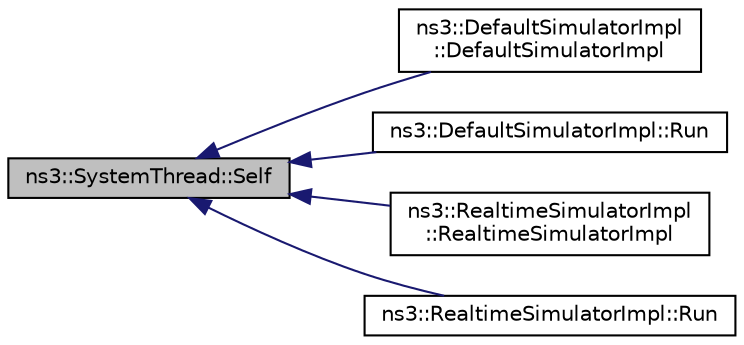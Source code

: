 digraph "ns3::SystemThread::Self"
{
  edge [fontname="Helvetica",fontsize="10",labelfontname="Helvetica",labelfontsize="10"];
  node [fontname="Helvetica",fontsize="10",shape=record];
  rankdir="LR";
  Node1 [label="ns3::SystemThread::Self",height=0.2,width=0.4,color="black", fillcolor="grey75", style="filled", fontcolor="black"];
  Node1 -> Node2 [dir="back",color="midnightblue",fontsize="10",style="solid"];
  Node2 [label="ns3::DefaultSimulatorImpl\l::DefaultSimulatorImpl",height=0.2,width=0.4,color="black", fillcolor="white", style="filled",URL="$de/d04/classns3_1_1DefaultSimulatorImpl.html#adc64065914aed53dcf4aaf861246ceb9"];
  Node1 -> Node3 [dir="back",color="midnightblue",fontsize="10",style="solid"];
  Node3 [label="ns3::DefaultSimulatorImpl::Run",height=0.2,width=0.4,color="black", fillcolor="white", style="filled",URL="$de/d04/classns3_1_1DefaultSimulatorImpl.html#a744b5fd2093c8cd507acbff376c41d53"];
  Node1 -> Node4 [dir="back",color="midnightblue",fontsize="10",style="solid"];
  Node4 [label="ns3::RealtimeSimulatorImpl\l::RealtimeSimulatorImpl",height=0.2,width=0.4,color="black", fillcolor="white", style="filled",URL="$da/d73/classns3_1_1RealtimeSimulatorImpl.html#a4727f4ce08c40210d4139d88db084e59"];
  Node1 -> Node5 [dir="back",color="midnightblue",fontsize="10",style="solid"];
  Node5 [label="ns3::RealtimeSimulatorImpl::Run",height=0.2,width=0.4,color="black", fillcolor="white", style="filled",URL="$da/d73/classns3_1_1RealtimeSimulatorImpl.html#a5f508debc94903fc12c5a52890c9e839"];
}
